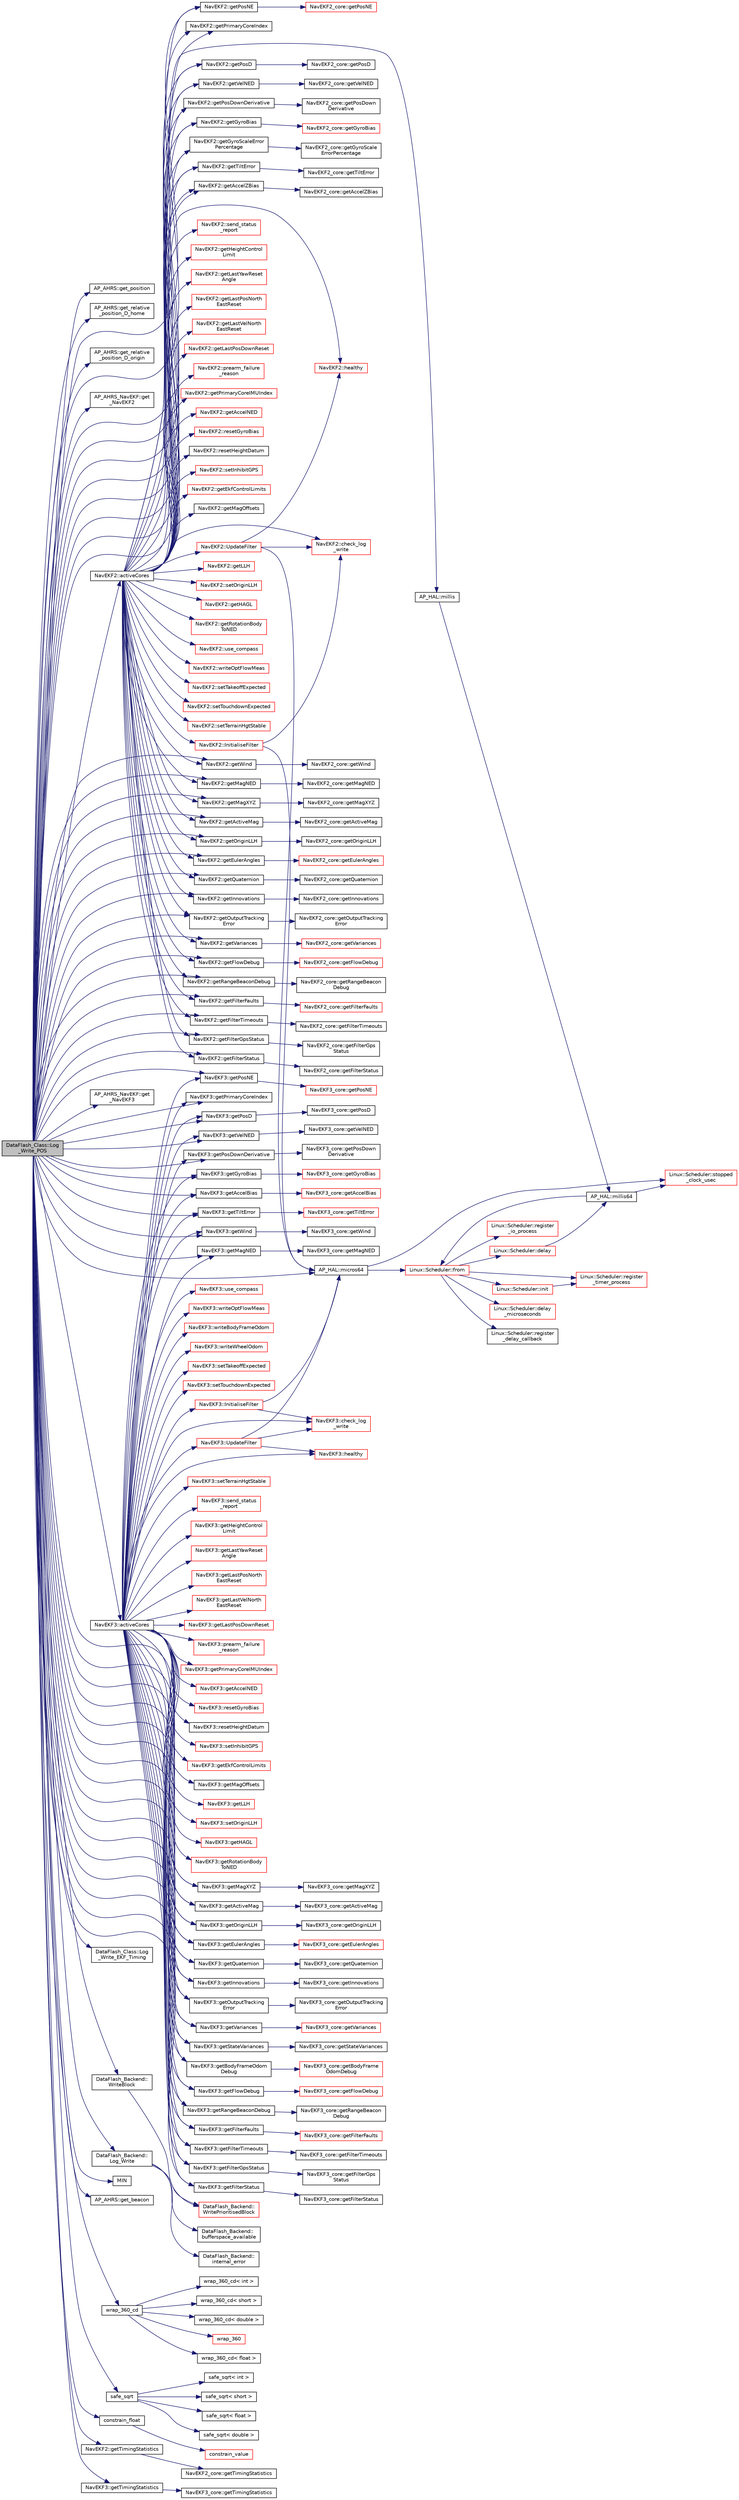 digraph "DataFlash_Class::Log_Write_POS"
{
 // INTERACTIVE_SVG=YES
  edge [fontname="Helvetica",fontsize="10",labelfontname="Helvetica",labelfontsize="10"];
  node [fontname="Helvetica",fontsize="10",shape=record];
  rankdir="LR";
  Node1 [label="DataFlash_Class::Log\l_Write_POS",height=0.2,width=0.4,color="black", fillcolor="grey75", style="filled", fontcolor="black"];
  Node1 -> Node2 [color="midnightblue",fontsize="10",style="solid",fontname="Helvetica"];
  Node2 [label="AP_AHRS::get_position",height=0.2,width=0.4,color="black", fillcolor="white", style="filled",URL="$classAP__AHRS.html#a861802533d7f8a91efc39425ac9c724f"];
  Node1 -> Node3 [color="midnightblue",fontsize="10",style="solid",fontname="Helvetica"];
  Node3 [label="AP_AHRS::get_relative\l_position_D_home",height=0.2,width=0.4,color="black", fillcolor="white", style="filled",URL="$classAP__AHRS.html#a6573f5db06887fb66661ecb18e03ec3f"];
  Node1 -> Node4 [color="midnightblue",fontsize="10",style="solid",fontname="Helvetica"];
  Node4 [label="AP_HAL::micros64",height=0.2,width=0.4,color="black", fillcolor="white", style="filled",URL="$namespaceAP__HAL.html#a7aa0ce7625c9680e30ff4a99940907a5"];
  Node4 -> Node5 [color="midnightblue",fontsize="10",style="solid",fontname="Helvetica"];
  Node5 [label="Linux::Scheduler::from",height=0.2,width=0.4,color="red", fillcolor="white", style="filled",URL="$classLinux_1_1Scheduler.html#a53ecaae0fdc72f85bd57c4b0cff93653"];
  Node5 -> Node6 [color="midnightblue",fontsize="10",style="solid",fontname="Helvetica"];
  Node6 [label="Linux::Scheduler::init",height=0.2,width=0.4,color="red", fillcolor="white", style="filled",URL="$classLinux_1_1Scheduler.html#a3d77c332e051c28c83fb07757e7100bd"];
  Node6 -> Node7 [color="midnightblue",fontsize="10",style="solid",fontname="Helvetica"];
  Node7 [label="Linux::Scheduler::register\l_timer_process",height=0.2,width=0.4,color="red", fillcolor="white", style="filled",URL="$classLinux_1_1Scheduler.html#a02a34a123dfebaf360f7010745e1e646"];
  Node5 -> Node8 [color="midnightblue",fontsize="10",style="solid",fontname="Helvetica"];
  Node8 [label="Linux::Scheduler::delay",height=0.2,width=0.4,color="red", fillcolor="white", style="filled",URL="$classLinux_1_1Scheduler.html#a14f3239ecbb9889823b20dc9de655c2f"];
  Node8 -> Node9 [color="midnightblue",fontsize="10",style="solid",fontname="Helvetica"];
  Node9 [label="AP_HAL::millis64",height=0.2,width=0.4,color="black", fillcolor="white", style="filled",URL="$namespaceAP__HAL.html#a59336c5fceaf28a76d1df1581a87a25d"];
  Node9 -> Node5 [color="midnightblue",fontsize="10",style="solid",fontname="Helvetica"];
  Node9 -> Node10 [color="midnightblue",fontsize="10",style="solid",fontname="Helvetica"];
  Node10 [label="Linux::Scheduler::stopped\l_clock_usec",height=0.2,width=0.4,color="red", fillcolor="white", style="filled",URL="$classLinux_1_1Scheduler.html#a682b4c34f330f66db5ab4aa5d96e13f9"];
  Node5 -> Node11 [color="midnightblue",fontsize="10",style="solid",fontname="Helvetica"];
  Node11 [label="Linux::Scheduler::delay\l_microseconds",height=0.2,width=0.4,color="red", fillcolor="white", style="filled",URL="$classLinux_1_1Scheduler.html#a4cffd5bcba0175bf49c7aa75ff3bf09a"];
  Node5 -> Node12 [color="midnightblue",fontsize="10",style="solid",fontname="Helvetica"];
  Node12 [label="Linux::Scheduler::register\l_delay_callback",height=0.2,width=0.4,color="black", fillcolor="white", style="filled",URL="$classLinux_1_1Scheduler.html#a5cb50b637d5fd3e5f9220bc23db0fb3f"];
  Node5 -> Node7 [color="midnightblue",fontsize="10",style="solid",fontname="Helvetica"];
  Node5 -> Node13 [color="midnightblue",fontsize="10",style="solid",fontname="Helvetica"];
  Node13 [label="Linux::Scheduler::register\l_io_process",height=0.2,width=0.4,color="red", fillcolor="white", style="filled",URL="$classLinux_1_1Scheduler.html#aa2be97cb8686d72cc322fb38f69a940c"];
  Node4 -> Node10 [color="midnightblue",fontsize="10",style="solid",fontname="Helvetica"];
  Node1 -> Node14 [color="midnightblue",fontsize="10",style="solid",fontname="Helvetica"];
  Node14 [label="AP_AHRS::get_relative\l_position_D_origin",height=0.2,width=0.4,color="black", fillcolor="white", style="filled",URL="$classAP__AHRS.html#a7bb6ba1d4bb531e1ca4d1a75b9ae1027"];
  Node1 -> Node15 [color="midnightblue",fontsize="10",style="solid",fontname="Helvetica"];
  Node15 [label="DataFlash_Backend::\lWriteBlock",height=0.2,width=0.4,color="black", fillcolor="white", style="filled",URL="$classDataFlash__Backend.html#aed94b3ad1fd7333ddd7c2e20c3433d52"];
  Node15 -> Node16 [color="midnightblue",fontsize="10",style="solid",fontname="Helvetica"];
  Node16 [label="DataFlash_Backend::\lWritePrioritisedBlock",height=0.2,width=0.4,color="red", fillcolor="white", style="filled",URL="$classDataFlash__Backend.html#a70bd07e118265442caab0d742cb06abc"];
  Node1 -> Node17 [color="midnightblue",fontsize="10",style="solid",fontname="Helvetica"];
  Node17 [label="AP_AHRS_NavEKF::get\l_NavEKF2",height=0.2,width=0.4,color="black", fillcolor="white", style="filled",URL="$classAP__AHRS__NavEKF.html#a0e711184b609f06fc54ef26b55e091df"];
  Node1 -> Node18 [color="midnightblue",fontsize="10",style="solid",fontname="Helvetica"];
  Node18 [label="NavEKF2::activeCores",height=0.2,width=0.4,color="black", fillcolor="white", style="filled",URL="$classNavEKF2.html#ab18af2714c15fcf190493c01e2a28c73"];
  Node18 -> Node19 [color="midnightblue",fontsize="10",style="solid",fontname="Helvetica"];
  Node19 [label="NavEKF2::InitialiseFilter",height=0.2,width=0.4,color="red", fillcolor="white", style="filled",URL="$classNavEKF2.html#a9c447b8d84abf2dfc845ddbbbad46a2b"];
  Node19 -> Node4 [color="midnightblue",fontsize="10",style="solid",fontname="Helvetica"];
  Node19 -> Node20 [color="midnightblue",fontsize="10",style="solid",fontname="Helvetica"];
  Node20 [label="NavEKF2::check_log\l_write",height=0.2,width=0.4,color="red", fillcolor="white", style="filled",URL="$classNavEKF2.html#a124df957952b2cb0c04e4318a173f67a"];
  Node18 -> Node21 [color="midnightblue",fontsize="10",style="solid",fontname="Helvetica"];
  Node21 [label="NavEKF2::UpdateFilter",height=0.2,width=0.4,color="red", fillcolor="white", style="filled",URL="$classNavEKF2.html#a72815b1bbd9d7ceb0ff7ae52d14516df"];
  Node21 -> Node4 [color="midnightblue",fontsize="10",style="solid",fontname="Helvetica"];
  Node21 -> Node22 [color="midnightblue",fontsize="10",style="solid",fontname="Helvetica"];
  Node22 [label="NavEKF2::healthy",height=0.2,width=0.4,color="red", fillcolor="white", style="filled",URL="$classNavEKF2.html#a5c1568f765f303138e9caa8441034bb5"];
  Node21 -> Node20 [color="midnightblue",fontsize="10",style="solid",fontname="Helvetica"];
  Node18 -> Node20 [color="midnightblue",fontsize="10",style="solid",fontname="Helvetica"];
  Node18 -> Node22 [color="midnightblue",fontsize="10",style="solid",fontname="Helvetica"];
  Node18 -> Node23 [color="midnightblue",fontsize="10",style="solid",fontname="Helvetica"];
  Node23 [label="NavEKF2::getPrimaryCoreIndex",height=0.2,width=0.4,color="black", fillcolor="white", style="filled",URL="$classNavEKF2.html#afab73b19f47bee487fae422d30f26343"];
  Node18 -> Node24 [color="midnightblue",fontsize="10",style="solid",fontname="Helvetica"];
  Node24 [label="NavEKF2::getPrimaryCoreIMUIndex",height=0.2,width=0.4,color="red", fillcolor="white", style="filled",URL="$classNavEKF2.html#a29da5b968f30ded283c2cd54a4e1771b"];
  Node18 -> Node25 [color="midnightblue",fontsize="10",style="solid",fontname="Helvetica"];
  Node25 [label="NavEKF2::getPosNE",height=0.2,width=0.4,color="black", fillcolor="white", style="filled",URL="$classNavEKF2.html#a16682c6a2edc6c3cfa02f9eef5be9781"];
  Node25 -> Node26 [color="midnightblue",fontsize="10",style="solid",fontname="Helvetica"];
  Node26 [label="NavEKF2_core::getPosNE",height=0.2,width=0.4,color="red", fillcolor="white", style="filled",URL="$classNavEKF2__core.html#a9f9ff585b49f6f6a812d74ca5f1e0eca"];
  Node18 -> Node27 [color="midnightblue",fontsize="10",style="solid",fontname="Helvetica"];
  Node27 [label="NavEKF2::getPosD",height=0.2,width=0.4,color="black", fillcolor="white", style="filled",URL="$classNavEKF2.html#ad90285ebc4c7ca7867be55a6514b0bfa"];
  Node27 -> Node28 [color="midnightblue",fontsize="10",style="solid",fontname="Helvetica"];
  Node28 [label="NavEKF2_core::getPosD",height=0.2,width=0.4,color="black", fillcolor="white", style="filled",URL="$classNavEKF2__core.html#a69199067ef9a443df2bb4e8f5a9bc03d"];
  Node18 -> Node29 [color="midnightblue",fontsize="10",style="solid",fontname="Helvetica"];
  Node29 [label="NavEKF2::getVelNED",height=0.2,width=0.4,color="black", fillcolor="white", style="filled",URL="$classNavEKF2.html#a58f7f42aac73c0c8c024431206b14d83"];
  Node29 -> Node30 [color="midnightblue",fontsize="10",style="solid",fontname="Helvetica"];
  Node30 [label="NavEKF2_core::getVelNED",height=0.2,width=0.4,color="black", fillcolor="white", style="filled",URL="$classNavEKF2__core.html#ac6dd91f3fd923a1e5a579d0db5fa5b57"];
  Node18 -> Node31 [color="midnightblue",fontsize="10",style="solid",fontname="Helvetica"];
  Node31 [label="NavEKF2::getPosDownDerivative",height=0.2,width=0.4,color="black", fillcolor="white", style="filled",URL="$classNavEKF2.html#a6229eb9ef919d4eb7ea6c421f1cfc36e"];
  Node31 -> Node32 [color="midnightblue",fontsize="10",style="solid",fontname="Helvetica"];
  Node32 [label="NavEKF2_core::getPosDown\lDerivative",height=0.2,width=0.4,color="black", fillcolor="white", style="filled",URL="$classNavEKF2__core.html#aa2093d9d827476ef1c54ae85d5baa72e"];
  Node18 -> Node33 [color="midnightblue",fontsize="10",style="solid",fontname="Helvetica"];
  Node33 [label="NavEKF2::getAccelNED",height=0.2,width=0.4,color="red", fillcolor="white", style="filled",URL="$classNavEKF2.html#a95aed51b9cf548dc36d60fcafef934e0"];
  Node18 -> Node34 [color="midnightblue",fontsize="10",style="solid",fontname="Helvetica"];
  Node34 [label="NavEKF2::getGyroBias",height=0.2,width=0.4,color="black", fillcolor="white", style="filled",URL="$classNavEKF2.html#a56f0085fc519aa986b04fd2cf09ed25e"];
  Node34 -> Node35 [color="midnightblue",fontsize="10",style="solid",fontname="Helvetica"];
  Node35 [label="NavEKF2_core::getGyroBias",height=0.2,width=0.4,color="red", fillcolor="white", style="filled",URL="$classNavEKF2__core.html#aa7c5a7c26d96ea7f9a6ad74fed9a37cb"];
  Node18 -> Node36 [color="midnightblue",fontsize="10",style="solid",fontname="Helvetica"];
  Node36 [label="NavEKF2::getGyroScaleError\lPercentage",height=0.2,width=0.4,color="black", fillcolor="white", style="filled",URL="$classNavEKF2.html#a0e49c1617cc78b90b6243ed508f9fcce"];
  Node36 -> Node37 [color="midnightblue",fontsize="10",style="solid",fontname="Helvetica"];
  Node37 [label="NavEKF2_core::getGyroScale\lErrorPercentage",height=0.2,width=0.4,color="black", fillcolor="white", style="filled",URL="$classNavEKF2__core.html#aa2b664462313cde0ef3164f4cebb618a"];
  Node18 -> Node38 [color="midnightblue",fontsize="10",style="solid",fontname="Helvetica"];
  Node38 [label="NavEKF2::getTiltError",height=0.2,width=0.4,color="black", fillcolor="white", style="filled",URL="$classNavEKF2.html#a4a7f14fc81b4001b52f1bee1adf438a7"];
  Node38 -> Node39 [color="midnightblue",fontsize="10",style="solid",fontname="Helvetica"];
  Node39 [label="NavEKF2_core::getTiltError",height=0.2,width=0.4,color="black", fillcolor="white", style="filled",URL="$classNavEKF2__core.html#a7e5d4c7356a31abd8cde45d9b2e2c418"];
  Node18 -> Node40 [color="midnightblue",fontsize="10",style="solid",fontname="Helvetica"];
  Node40 [label="NavEKF2::resetGyroBias",height=0.2,width=0.4,color="red", fillcolor="white", style="filled",URL="$classNavEKF2.html#a29af93a8cbadcc09cadb11b36d22086e"];
  Node18 -> Node41 [color="midnightblue",fontsize="10",style="solid",fontname="Helvetica"];
  Node41 [label="NavEKF2::resetHeightDatum",height=0.2,width=0.4,color="black", fillcolor="white", style="filled",URL="$classNavEKF2.html#a6f6a861ea9a4227458a543458469eace"];
  Node18 -> Node42 [color="midnightblue",fontsize="10",style="solid",fontname="Helvetica"];
  Node42 [label="NavEKF2::setInhibitGPS",height=0.2,width=0.4,color="red", fillcolor="white", style="filled",URL="$classNavEKF2.html#a6bc4e26188215be68c7013734e26e56f"];
  Node18 -> Node43 [color="midnightblue",fontsize="10",style="solid",fontname="Helvetica"];
  Node43 [label="NavEKF2::getEkfControlLimits",height=0.2,width=0.4,color="red", fillcolor="white", style="filled",URL="$classNavEKF2.html#a9c9e1d61619f3b7f882b5991b27fc5e0"];
  Node18 -> Node44 [color="midnightblue",fontsize="10",style="solid",fontname="Helvetica"];
  Node44 [label="NavEKF2::getAccelZBias",height=0.2,width=0.4,color="black", fillcolor="white", style="filled",URL="$classNavEKF2.html#ad5d377870488b3291accdbebc5eeef8f"];
  Node44 -> Node45 [color="midnightblue",fontsize="10",style="solid",fontname="Helvetica"];
  Node45 [label="NavEKF2_core::getAccelZBias",height=0.2,width=0.4,color="black", fillcolor="white", style="filled",URL="$classNavEKF2__core.html#afa6cb551b64137f69bef4ee263da0b43"];
  Node18 -> Node46 [color="midnightblue",fontsize="10",style="solid",fontname="Helvetica"];
  Node46 [label="NavEKF2::getWind",height=0.2,width=0.4,color="black", fillcolor="white", style="filled",URL="$classNavEKF2.html#a026de346584f4c318c722e6c03b1d07a"];
  Node46 -> Node47 [color="midnightblue",fontsize="10",style="solid",fontname="Helvetica"];
  Node47 [label="NavEKF2_core::getWind",height=0.2,width=0.4,color="black", fillcolor="white", style="filled",URL="$classNavEKF2__core.html#a48d0154fef4d905b41e11dbf85496341"];
  Node18 -> Node48 [color="midnightblue",fontsize="10",style="solid",fontname="Helvetica"];
  Node48 [label="NavEKF2::getMagNED",height=0.2,width=0.4,color="black", fillcolor="white", style="filled",URL="$classNavEKF2.html#ad0579e6fa97a5ab18d720e4ed9fb53e2"];
  Node48 -> Node49 [color="midnightblue",fontsize="10",style="solid",fontname="Helvetica"];
  Node49 [label="NavEKF2_core::getMagNED",height=0.2,width=0.4,color="black", fillcolor="white", style="filled",URL="$classNavEKF2__core.html#a1d9673c29cd34e7503cdb8b2619292ed"];
  Node18 -> Node50 [color="midnightblue",fontsize="10",style="solid",fontname="Helvetica"];
  Node50 [label="NavEKF2::getMagXYZ",height=0.2,width=0.4,color="black", fillcolor="white", style="filled",URL="$classNavEKF2.html#a9c0a90c87c90740026c7d5020a4fde19"];
  Node50 -> Node51 [color="midnightblue",fontsize="10",style="solid",fontname="Helvetica"];
  Node51 [label="NavEKF2_core::getMagXYZ",height=0.2,width=0.4,color="black", fillcolor="white", style="filled",URL="$classNavEKF2__core.html#a9fd90199bdee99fa4b35dcc564360157"];
  Node18 -> Node52 [color="midnightblue",fontsize="10",style="solid",fontname="Helvetica"];
  Node52 [label="NavEKF2::getActiveMag",height=0.2,width=0.4,color="black", fillcolor="white", style="filled",URL="$classNavEKF2.html#ae2aa67888e2420e7f8ccdbf3dbb7e1de"];
  Node52 -> Node53 [color="midnightblue",fontsize="10",style="solid",fontname="Helvetica"];
  Node53 [label="NavEKF2_core::getActiveMag",height=0.2,width=0.4,color="black", fillcolor="white", style="filled",URL="$classNavEKF2__core.html#aa6e0ca3766b2d5739e997c4d5a1e4a01"];
  Node18 -> Node54 [color="midnightblue",fontsize="10",style="solid",fontname="Helvetica"];
  Node54 [label="NavEKF2::getMagOffsets",height=0.2,width=0.4,color="black", fillcolor="white", style="filled",URL="$classNavEKF2.html#a9ab4e16cf0e95c0b3b907cfc1c9ac338"];
  Node18 -> Node55 [color="midnightblue",fontsize="10",style="solid",fontname="Helvetica"];
  Node55 [label="NavEKF2::getLLH",height=0.2,width=0.4,color="red", fillcolor="white", style="filled",URL="$classNavEKF2.html#a6d98fc3527f044a364e0387fb79609f5"];
  Node18 -> Node56 [color="midnightblue",fontsize="10",style="solid",fontname="Helvetica"];
  Node56 [label="NavEKF2::getOriginLLH",height=0.2,width=0.4,color="black", fillcolor="white", style="filled",URL="$classNavEKF2.html#a3ca4f95954622760541df4ee9bf1b12c"];
  Node56 -> Node57 [color="midnightblue",fontsize="10",style="solid",fontname="Helvetica"];
  Node57 [label="NavEKF2_core::getOriginLLH",height=0.2,width=0.4,color="black", fillcolor="white", style="filled",URL="$classNavEKF2__core.html#a0f070d9946f12e2dd0484ba395475f95"];
  Node18 -> Node58 [color="midnightblue",fontsize="10",style="solid",fontname="Helvetica"];
  Node58 [label="NavEKF2::setOriginLLH",height=0.2,width=0.4,color="red", fillcolor="white", style="filled",URL="$classNavEKF2.html#a62499774056d3ac91810e86f19b669bf"];
  Node18 -> Node59 [color="midnightblue",fontsize="10",style="solid",fontname="Helvetica"];
  Node59 [label="NavEKF2::getHAGL",height=0.2,width=0.4,color="red", fillcolor="white", style="filled",URL="$classNavEKF2.html#a196ee2bf279252f72bb1b70ae7bde957"];
  Node18 -> Node60 [color="midnightblue",fontsize="10",style="solid",fontname="Helvetica"];
  Node60 [label="NavEKF2::getEulerAngles",height=0.2,width=0.4,color="black", fillcolor="white", style="filled",URL="$classNavEKF2.html#a858ab65324897c262c5aa0bf602567d3"];
  Node60 -> Node61 [color="midnightblue",fontsize="10",style="solid",fontname="Helvetica"];
  Node61 [label="NavEKF2_core::getEulerAngles",height=0.2,width=0.4,color="red", fillcolor="white", style="filled",URL="$classNavEKF2__core.html#a6a1acb58d8d7f8e13e3875e80e6a9352"];
  Node18 -> Node62 [color="midnightblue",fontsize="10",style="solid",fontname="Helvetica"];
  Node62 [label="NavEKF2::getRotationBody\lToNED",height=0.2,width=0.4,color="red", fillcolor="white", style="filled",URL="$classNavEKF2.html#a4bd68dc386e852ef92ecc5c89fcede55"];
  Node18 -> Node63 [color="midnightblue",fontsize="10",style="solid",fontname="Helvetica"];
  Node63 [label="NavEKF2::getQuaternion",height=0.2,width=0.4,color="black", fillcolor="white", style="filled",URL="$classNavEKF2.html#af6e0b761da4675d5499d667fa25bec06"];
  Node63 -> Node64 [color="midnightblue",fontsize="10",style="solid",fontname="Helvetica"];
  Node64 [label="NavEKF2_core::getQuaternion",height=0.2,width=0.4,color="black", fillcolor="white", style="filled",URL="$classNavEKF2__core.html#ae70bda79985c38f9e24e4ce4d1249e1b"];
  Node18 -> Node65 [color="midnightblue",fontsize="10",style="solid",fontname="Helvetica"];
  Node65 [label="NavEKF2::getInnovations",height=0.2,width=0.4,color="black", fillcolor="white", style="filled",URL="$classNavEKF2.html#aa009f588d11bca7a730e3e15194670ed"];
  Node65 -> Node66 [color="midnightblue",fontsize="10",style="solid",fontname="Helvetica"];
  Node66 [label="NavEKF2_core::getInnovations",height=0.2,width=0.4,color="black", fillcolor="white", style="filled",URL="$classNavEKF2__core.html#a13dc47cce7af7906154fe031ba965717"];
  Node18 -> Node67 [color="midnightblue",fontsize="10",style="solid",fontname="Helvetica"];
  Node67 [label="NavEKF2::getOutputTracking\lError",height=0.2,width=0.4,color="black", fillcolor="white", style="filled",URL="$classNavEKF2.html#ad55569b6a7bdbcf8ae84bc440669b634"];
  Node67 -> Node68 [color="midnightblue",fontsize="10",style="solid",fontname="Helvetica"];
  Node68 [label="NavEKF2_core::getOutputTracking\lError",height=0.2,width=0.4,color="black", fillcolor="white", style="filled",URL="$classNavEKF2__core.html#a44438b7aae2f0e5d3b4df28cf48a250a"];
  Node18 -> Node69 [color="midnightblue",fontsize="10",style="solid",fontname="Helvetica"];
  Node69 [label="NavEKF2::getVariances",height=0.2,width=0.4,color="black", fillcolor="white", style="filled",URL="$classNavEKF2.html#a872fc177467099722a3290b1d85a18e7"];
  Node69 -> Node70 [color="midnightblue",fontsize="10",style="solid",fontname="Helvetica"];
  Node70 [label="NavEKF2_core::getVariances",height=0.2,width=0.4,color="red", fillcolor="white", style="filled",URL="$classNavEKF2__core.html#a6133f5626e56dcc3a9912bc498097243"];
  Node18 -> Node71 [color="midnightblue",fontsize="10",style="solid",fontname="Helvetica"];
  Node71 [label="NavEKF2::use_compass",height=0.2,width=0.4,color="red", fillcolor="white", style="filled",URL="$classNavEKF2.html#aa3cd7df8feaf47a72afcf2c541fcd740"];
  Node18 -> Node72 [color="midnightblue",fontsize="10",style="solid",fontname="Helvetica"];
  Node72 [label="NavEKF2::writeOptFlowMeas",height=0.2,width=0.4,color="red", fillcolor="white", style="filled",URL="$classNavEKF2.html#acb6a58ea58206635a87e94d9a924717c"];
  Node18 -> Node73 [color="midnightblue",fontsize="10",style="solid",fontname="Helvetica"];
  Node73 [label="NavEKF2::getFlowDebug",height=0.2,width=0.4,color="black", fillcolor="white", style="filled",URL="$classNavEKF2.html#a33cd11b284c0800991b1064b3825e2b1"];
  Node73 -> Node74 [color="midnightblue",fontsize="10",style="solid",fontname="Helvetica"];
  Node74 [label="NavEKF2_core::getFlowDebug",height=0.2,width=0.4,color="red", fillcolor="white", style="filled",URL="$classNavEKF2__core.html#a49872be17aa3870a313f57fad1f1bc32"];
  Node18 -> Node75 [color="midnightblue",fontsize="10",style="solid",fontname="Helvetica"];
  Node75 [label="NavEKF2::getRangeBeaconDebug",height=0.2,width=0.4,color="black", fillcolor="white", style="filled",URL="$classNavEKF2.html#a47d80d0a8b5e4e48f4a5a9fac458a40b"];
  Node75 -> Node76 [color="midnightblue",fontsize="10",style="solid",fontname="Helvetica"];
  Node76 [label="NavEKF2_core::getRangeBeacon\lDebug",height=0.2,width=0.4,color="black", fillcolor="white", style="filled",URL="$classNavEKF2__core.html#afcb865e3bc1c2fa30a2794a19b782096"];
  Node18 -> Node77 [color="midnightblue",fontsize="10",style="solid",fontname="Helvetica"];
  Node77 [label="NavEKF2::setTakeoffExpected",height=0.2,width=0.4,color="red", fillcolor="white", style="filled",URL="$classNavEKF2.html#a6a5280f84beae2ba371aec4e0e98911d"];
  Node18 -> Node78 [color="midnightblue",fontsize="10",style="solid",fontname="Helvetica"];
  Node78 [label="NavEKF2::setTouchdownExpected",height=0.2,width=0.4,color="red", fillcolor="white", style="filled",URL="$classNavEKF2.html#af13c1b34e129c44cc350ab1f1b16d843"];
  Node18 -> Node79 [color="midnightblue",fontsize="10",style="solid",fontname="Helvetica"];
  Node79 [label="NavEKF2::setTerrainHgtStable",height=0.2,width=0.4,color="red", fillcolor="white", style="filled",URL="$classNavEKF2.html#a28617328366c5fba636c625fc5c06148"];
  Node18 -> Node80 [color="midnightblue",fontsize="10",style="solid",fontname="Helvetica"];
  Node80 [label="NavEKF2::getFilterFaults",height=0.2,width=0.4,color="black", fillcolor="white", style="filled",URL="$classNavEKF2.html#a5487438f423c678c7c380afec90bd110"];
  Node80 -> Node81 [color="midnightblue",fontsize="10",style="solid",fontname="Helvetica"];
  Node81 [label="NavEKF2_core::getFilterFaults",height=0.2,width=0.4,color="red", fillcolor="white", style="filled",URL="$classNavEKF2__core.html#a279e8116bbf537d4c1bb9e82370898a1"];
  Node18 -> Node82 [color="midnightblue",fontsize="10",style="solid",fontname="Helvetica"];
  Node82 [label="NavEKF2::getFilterTimeouts",height=0.2,width=0.4,color="black", fillcolor="white", style="filled",URL="$classNavEKF2.html#a06204ae54b2c1ed35fa95be246cc13ae"];
  Node82 -> Node83 [color="midnightblue",fontsize="10",style="solid",fontname="Helvetica"];
  Node83 [label="NavEKF2_core::getFilterTimeouts",height=0.2,width=0.4,color="black", fillcolor="white", style="filled",URL="$classNavEKF2__core.html#a30818f6befa713253cd0d74186c4b8b1"];
  Node18 -> Node84 [color="midnightblue",fontsize="10",style="solid",fontname="Helvetica"];
  Node84 [label="NavEKF2::getFilterGpsStatus",height=0.2,width=0.4,color="black", fillcolor="white", style="filled",URL="$classNavEKF2.html#a864e894266e9674d06a10e2b23acdd96"];
  Node84 -> Node85 [color="midnightblue",fontsize="10",style="solid",fontname="Helvetica"];
  Node85 [label="NavEKF2_core::getFilterGps\lStatus",height=0.2,width=0.4,color="black", fillcolor="white", style="filled",URL="$classNavEKF2__core.html#aac389bdfb639d154a61590b698424120"];
  Node18 -> Node86 [color="midnightblue",fontsize="10",style="solid",fontname="Helvetica"];
  Node86 [label="NavEKF2::getFilterStatus",height=0.2,width=0.4,color="black", fillcolor="white", style="filled",URL="$classNavEKF2.html#a6610c805914973387b9f6d50546ad9f9"];
  Node86 -> Node87 [color="midnightblue",fontsize="10",style="solid",fontname="Helvetica"];
  Node87 [label="NavEKF2_core::getFilterStatus",height=0.2,width=0.4,color="black", fillcolor="white", style="filled",URL="$classNavEKF2__core.html#ad4f2ea16a720f6c68299e37ccfb95b3b"];
  Node18 -> Node88 [color="midnightblue",fontsize="10",style="solid",fontname="Helvetica"];
  Node88 [label="NavEKF2::send_status\l_report",height=0.2,width=0.4,color="red", fillcolor="white", style="filled",URL="$classNavEKF2.html#ab6b10031b8ef73d2707aa54e46e5a43d"];
  Node18 -> Node89 [color="midnightblue",fontsize="10",style="solid",fontname="Helvetica"];
  Node89 [label="NavEKF2::getHeightControl\lLimit",height=0.2,width=0.4,color="red", fillcolor="white", style="filled",URL="$classNavEKF2.html#a7385e6a84443df9c6fe67fe4eb64f9f4"];
  Node18 -> Node90 [color="midnightblue",fontsize="10",style="solid",fontname="Helvetica"];
  Node90 [label="NavEKF2::getLastYawReset\lAngle",height=0.2,width=0.4,color="red", fillcolor="white", style="filled",URL="$classNavEKF2.html#a8470dd161b8e2335fad044f47f8b4863"];
  Node18 -> Node91 [color="midnightblue",fontsize="10",style="solid",fontname="Helvetica"];
  Node91 [label="NavEKF2::getLastPosNorth\lEastReset",height=0.2,width=0.4,color="red", fillcolor="white", style="filled",URL="$classNavEKF2.html#a65c98a3bd8b65fac20dd322c434d4f81"];
  Node18 -> Node92 [color="midnightblue",fontsize="10",style="solid",fontname="Helvetica"];
  Node92 [label="NavEKF2::getLastVelNorth\lEastReset",height=0.2,width=0.4,color="red", fillcolor="white", style="filled",URL="$classNavEKF2.html#a490ffcf1cad643ae6e5828af2369c9a8"];
  Node18 -> Node93 [color="midnightblue",fontsize="10",style="solid",fontname="Helvetica"];
  Node93 [label="NavEKF2::getLastPosDownReset",height=0.2,width=0.4,color="red", fillcolor="white", style="filled",URL="$classNavEKF2.html#a988d3c0397c58361c78936a582b07e61"];
  Node18 -> Node94 [color="midnightblue",fontsize="10",style="solid",fontname="Helvetica"];
  Node94 [label="NavEKF2::prearm_failure\l_reason",height=0.2,width=0.4,color="red", fillcolor="white", style="filled",URL="$classNavEKF2.html#ad77c988134e3c34d00eea6ec90b9ed56"];
  Node1 -> Node95 [color="midnightblue",fontsize="10",style="solid",fontname="Helvetica"];
  Node95 [label="AP_AHRS_NavEKF::get\l_NavEKF3",height=0.2,width=0.4,color="black", fillcolor="white", style="filled",URL="$classAP__AHRS__NavEKF.html#ad7f83e300e2e2275671e86054517b28e"];
  Node1 -> Node96 [color="midnightblue",fontsize="10",style="solid",fontname="Helvetica"];
  Node96 [label="NavEKF3::activeCores",height=0.2,width=0.4,color="black", fillcolor="white", style="filled",URL="$classNavEKF3.html#a3e1f50ad977a17222fcd7a6851b0f2ec"];
  Node96 -> Node97 [color="midnightblue",fontsize="10",style="solid",fontname="Helvetica"];
  Node97 [label="NavEKF3::InitialiseFilter",height=0.2,width=0.4,color="red", fillcolor="white", style="filled",URL="$classNavEKF3.html#a07f064fa513fbb6e7188141904f3b5b5"];
  Node97 -> Node4 [color="midnightblue",fontsize="10",style="solid",fontname="Helvetica"];
  Node97 -> Node98 [color="midnightblue",fontsize="10",style="solid",fontname="Helvetica"];
  Node98 [label="NavEKF3::check_log\l_write",height=0.2,width=0.4,color="red", fillcolor="white", style="filled",URL="$classNavEKF3.html#afa5a1b626563d35ad95545e8f056214b"];
  Node96 -> Node99 [color="midnightblue",fontsize="10",style="solid",fontname="Helvetica"];
  Node99 [label="NavEKF3::UpdateFilter",height=0.2,width=0.4,color="red", fillcolor="white", style="filled",URL="$classNavEKF3.html#a477020fcf29376e0c2205dbf79728104"];
  Node99 -> Node4 [color="midnightblue",fontsize="10",style="solid",fontname="Helvetica"];
  Node99 -> Node100 [color="midnightblue",fontsize="10",style="solid",fontname="Helvetica"];
  Node100 [label="NavEKF3::healthy",height=0.2,width=0.4,color="red", fillcolor="white", style="filled",URL="$classNavEKF3.html#ae9e97719ab375aefed4ef75d9c79e95c"];
  Node99 -> Node98 [color="midnightblue",fontsize="10",style="solid",fontname="Helvetica"];
  Node96 -> Node98 [color="midnightblue",fontsize="10",style="solid",fontname="Helvetica"];
  Node96 -> Node100 [color="midnightblue",fontsize="10",style="solid",fontname="Helvetica"];
  Node96 -> Node101 [color="midnightblue",fontsize="10",style="solid",fontname="Helvetica"];
  Node101 [label="NavEKF3::getPrimaryCoreIndex",height=0.2,width=0.4,color="black", fillcolor="white", style="filled",URL="$classNavEKF3.html#a71a4a913aafe41303ffd7a15408825d4"];
  Node96 -> Node102 [color="midnightblue",fontsize="10",style="solid",fontname="Helvetica"];
  Node102 [label="NavEKF3::getPrimaryCoreIMUIndex",height=0.2,width=0.4,color="red", fillcolor="white", style="filled",URL="$classNavEKF3.html#aaf2f9feb0fe2d506459ed35e6509675e"];
  Node96 -> Node103 [color="midnightblue",fontsize="10",style="solid",fontname="Helvetica"];
  Node103 [label="NavEKF3::getPosNE",height=0.2,width=0.4,color="black", fillcolor="white", style="filled",URL="$classNavEKF3.html#a77e032eb6ff162f84d326f5a083b3a21"];
  Node103 -> Node104 [color="midnightblue",fontsize="10",style="solid",fontname="Helvetica"];
  Node104 [label="NavEKF3_core::getPosNE",height=0.2,width=0.4,color="red", fillcolor="white", style="filled",URL="$classNavEKF3__core.html#ad3ba341208840aecf7db6d789c543d1b"];
  Node96 -> Node105 [color="midnightblue",fontsize="10",style="solid",fontname="Helvetica"];
  Node105 [label="NavEKF3::getPosD",height=0.2,width=0.4,color="black", fillcolor="white", style="filled",URL="$classNavEKF3.html#a7a1cbc96735534f3baf1e68218156076"];
  Node105 -> Node106 [color="midnightblue",fontsize="10",style="solid",fontname="Helvetica"];
  Node106 [label="NavEKF3_core::getPosD",height=0.2,width=0.4,color="black", fillcolor="white", style="filled",URL="$classNavEKF3__core.html#a6c9d4cd0c744a753d8caaaf63b13a9f0"];
  Node96 -> Node107 [color="midnightblue",fontsize="10",style="solid",fontname="Helvetica"];
  Node107 [label="NavEKF3::getVelNED",height=0.2,width=0.4,color="black", fillcolor="white", style="filled",URL="$classNavEKF3.html#a5b7eef379fb98c18080c89e5fa24e21c"];
  Node107 -> Node108 [color="midnightblue",fontsize="10",style="solid",fontname="Helvetica"];
  Node108 [label="NavEKF3_core::getVelNED",height=0.2,width=0.4,color="black", fillcolor="white", style="filled",URL="$classNavEKF3__core.html#a2156a2a0a285a47492540795d0aa530e"];
  Node96 -> Node109 [color="midnightblue",fontsize="10",style="solid",fontname="Helvetica"];
  Node109 [label="NavEKF3::getPosDownDerivative",height=0.2,width=0.4,color="black", fillcolor="white", style="filled",URL="$classNavEKF3.html#a32ac87c6b871b04e5c9cb7e4b171786f"];
  Node109 -> Node110 [color="midnightblue",fontsize="10",style="solid",fontname="Helvetica"];
  Node110 [label="NavEKF3_core::getPosDown\lDerivative",height=0.2,width=0.4,color="black", fillcolor="white", style="filled",URL="$classNavEKF3__core.html#a31ad001420cce737cbf547b20865187f"];
  Node96 -> Node111 [color="midnightblue",fontsize="10",style="solid",fontname="Helvetica"];
  Node111 [label="NavEKF3::getAccelNED",height=0.2,width=0.4,color="red", fillcolor="white", style="filled",URL="$classNavEKF3.html#adccfb6d1d9f4e4c03ab5c43573871039"];
  Node96 -> Node112 [color="midnightblue",fontsize="10",style="solid",fontname="Helvetica"];
  Node112 [label="NavEKF3::getGyroBias",height=0.2,width=0.4,color="black", fillcolor="white", style="filled",URL="$classNavEKF3.html#ad70a2e407bb322b2eb0ff549e4b0eb7f"];
  Node112 -> Node113 [color="midnightblue",fontsize="10",style="solid",fontname="Helvetica"];
  Node113 [label="NavEKF3_core::getGyroBias",height=0.2,width=0.4,color="red", fillcolor="white", style="filled",URL="$classNavEKF3__core.html#a53f2b2951493c23739d2d0c6bef3f65b"];
  Node96 -> Node114 [color="midnightblue",fontsize="10",style="solid",fontname="Helvetica"];
  Node114 [label="NavEKF3::getAccelBias",height=0.2,width=0.4,color="black", fillcolor="white", style="filled",URL="$classNavEKF3.html#ac13c787e70d7fc07c3deec9e60e39e92"];
  Node114 -> Node115 [color="midnightblue",fontsize="10",style="solid",fontname="Helvetica"];
  Node115 [label="NavEKF3_core::getAccelBias",height=0.2,width=0.4,color="red", fillcolor="white", style="filled",URL="$classNavEKF3__core.html#a944ed3b757fdca8925f663816e02db75"];
  Node96 -> Node116 [color="midnightblue",fontsize="10",style="solid",fontname="Helvetica"];
  Node116 [label="NavEKF3::getTiltError",height=0.2,width=0.4,color="black", fillcolor="white", style="filled",URL="$classNavEKF3.html#adeab4a6e7a49e2efd9abfe7373b8bc4f"];
  Node116 -> Node117 [color="midnightblue",fontsize="10",style="solid",fontname="Helvetica"];
  Node117 [label="NavEKF3_core::getTiltError",height=0.2,width=0.4,color="red", fillcolor="white", style="filled",URL="$classNavEKF3__core.html#a4b63f83567c60c47b96be36010a04251"];
  Node96 -> Node118 [color="midnightblue",fontsize="10",style="solid",fontname="Helvetica"];
  Node118 [label="NavEKF3::resetGyroBias",height=0.2,width=0.4,color="red", fillcolor="white", style="filled",URL="$classNavEKF3.html#ac5a00778eabdb63d023daf034eda5fa5"];
  Node96 -> Node119 [color="midnightblue",fontsize="10",style="solid",fontname="Helvetica"];
  Node119 [label="NavEKF3::resetHeightDatum",height=0.2,width=0.4,color="black", fillcolor="white", style="filled",URL="$classNavEKF3.html#aeff588883c2a757adfa1ecb4031d0bb4"];
  Node96 -> Node120 [color="midnightblue",fontsize="10",style="solid",fontname="Helvetica"];
  Node120 [label="NavEKF3::setInhibitGPS",height=0.2,width=0.4,color="red", fillcolor="white", style="filled",URL="$classNavEKF3.html#aca76e36ca17b95dbdd2586a06dcfb126"];
  Node96 -> Node121 [color="midnightblue",fontsize="10",style="solid",fontname="Helvetica"];
  Node121 [label="NavEKF3::getEkfControlLimits",height=0.2,width=0.4,color="red", fillcolor="white", style="filled",URL="$classNavEKF3.html#a83f59cabff44f28d640583f196e8e1f3"];
  Node96 -> Node122 [color="midnightblue",fontsize="10",style="solid",fontname="Helvetica"];
  Node122 [label="NavEKF3::getWind",height=0.2,width=0.4,color="black", fillcolor="white", style="filled",URL="$classNavEKF3.html#a59f9e98bba0c7bd4bfcba047c59c9d17"];
  Node122 -> Node123 [color="midnightblue",fontsize="10",style="solid",fontname="Helvetica"];
  Node123 [label="NavEKF3_core::getWind",height=0.2,width=0.4,color="black", fillcolor="white", style="filled",URL="$classNavEKF3__core.html#ad6529d4d66ebd0a0a79876af13fc672c"];
  Node96 -> Node124 [color="midnightblue",fontsize="10",style="solid",fontname="Helvetica"];
  Node124 [label="NavEKF3::getMagNED",height=0.2,width=0.4,color="black", fillcolor="white", style="filled",URL="$classNavEKF3.html#a81e93b244390d974c96e14e9c4dcda81"];
  Node124 -> Node125 [color="midnightblue",fontsize="10",style="solid",fontname="Helvetica"];
  Node125 [label="NavEKF3_core::getMagNED",height=0.2,width=0.4,color="black", fillcolor="white", style="filled",URL="$classNavEKF3__core.html#aa1f2d728215cbbbf6daa735c0008052b"];
  Node96 -> Node126 [color="midnightblue",fontsize="10",style="solid",fontname="Helvetica"];
  Node126 [label="NavEKF3::getMagXYZ",height=0.2,width=0.4,color="black", fillcolor="white", style="filled",URL="$classNavEKF3.html#ac08645714eb8a641cb3304b3ffdb5cfb"];
  Node126 -> Node127 [color="midnightblue",fontsize="10",style="solid",fontname="Helvetica"];
  Node127 [label="NavEKF3_core::getMagXYZ",height=0.2,width=0.4,color="black", fillcolor="white", style="filled",URL="$classNavEKF3__core.html#ae0584bfd93555d00d8994b1172be9ea1"];
  Node96 -> Node128 [color="midnightblue",fontsize="10",style="solid",fontname="Helvetica"];
  Node128 [label="NavEKF3::getActiveMag",height=0.2,width=0.4,color="black", fillcolor="white", style="filled",URL="$classNavEKF3.html#abc630886dbb9a28d7befe4dffe40e813"];
  Node128 -> Node129 [color="midnightblue",fontsize="10",style="solid",fontname="Helvetica"];
  Node129 [label="NavEKF3_core::getActiveMag",height=0.2,width=0.4,color="black", fillcolor="white", style="filled",URL="$classNavEKF3__core.html#a8f2bb8edcaeb8c99c4cec2f7f7d6fbd5"];
  Node96 -> Node130 [color="midnightblue",fontsize="10",style="solid",fontname="Helvetica"];
  Node130 [label="NavEKF3::getMagOffsets",height=0.2,width=0.4,color="black", fillcolor="white", style="filled",URL="$classNavEKF3.html#ad4f6151a9bdb754a2299758a7e8aae31"];
  Node96 -> Node131 [color="midnightblue",fontsize="10",style="solid",fontname="Helvetica"];
  Node131 [label="NavEKF3::getLLH",height=0.2,width=0.4,color="red", fillcolor="white", style="filled",URL="$classNavEKF3.html#ad2f2447dbf9f625d69254fa9cbd61f25"];
  Node96 -> Node132 [color="midnightblue",fontsize="10",style="solid",fontname="Helvetica"];
  Node132 [label="NavEKF3::getOriginLLH",height=0.2,width=0.4,color="black", fillcolor="white", style="filled",URL="$classNavEKF3.html#af8ef515efb2e3a0f23ffc105e3d52382"];
  Node132 -> Node133 [color="midnightblue",fontsize="10",style="solid",fontname="Helvetica"];
  Node133 [label="NavEKF3_core::getOriginLLH",height=0.2,width=0.4,color="black", fillcolor="white", style="filled",URL="$classNavEKF3__core.html#af7d59bec1dcc3663bf68de8eaf0b2856"];
  Node96 -> Node134 [color="midnightblue",fontsize="10",style="solid",fontname="Helvetica"];
  Node134 [label="NavEKF3::setOriginLLH",height=0.2,width=0.4,color="red", fillcolor="white", style="filled",URL="$classNavEKF3.html#a2aeb909b3c8c235eb0e3c71c3adbf2f5"];
  Node96 -> Node135 [color="midnightblue",fontsize="10",style="solid",fontname="Helvetica"];
  Node135 [label="NavEKF3::getHAGL",height=0.2,width=0.4,color="red", fillcolor="white", style="filled",URL="$classNavEKF3.html#ac504380fd6a194525d2697f483fbcf3e"];
  Node96 -> Node136 [color="midnightblue",fontsize="10",style="solid",fontname="Helvetica"];
  Node136 [label="NavEKF3::getEulerAngles",height=0.2,width=0.4,color="black", fillcolor="white", style="filled",URL="$classNavEKF3.html#ac85c1cfeb37f81929f981b6e6c4ac5b0"];
  Node136 -> Node137 [color="midnightblue",fontsize="10",style="solid",fontname="Helvetica"];
  Node137 [label="NavEKF3_core::getEulerAngles",height=0.2,width=0.4,color="red", fillcolor="white", style="filled",URL="$classNavEKF3__core.html#a161c108404d9fd7efb7def660787be1b"];
  Node96 -> Node138 [color="midnightblue",fontsize="10",style="solid",fontname="Helvetica"];
  Node138 [label="NavEKF3::getRotationBody\lToNED",height=0.2,width=0.4,color="red", fillcolor="white", style="filled",URL="$classNavEKF3.html#ae0fa2d203300ec9d2202f093ffc636a3"];
  Node96 -> Node139 [color="midnightblue",fontsize="10",style="solid",fontname="Helvetica"];
  Node139 [label="NavEKF3::getQuaternion",height=0.2,width=0.4,color="black", fillcolor="white", style="filled",URL="$classNavEKF3.html#a4a3e8337ce19a2426b716f4e66ea844c"];
  Node139 -> Node140 [color="midnightblue",fontsize="10",style="solid",fontname="Helvetica"];
  Node140 [label="NavEKF3_core::getQuaternion",height=0.2,width=0.4,color="black", fillcolor="white", style="filled",URL="$classNavEKF3__core.html#acf381eacd9d36dd164a67ed71c14da3a"];
  Node96 -> Node141 [color="midnightblue",fontsize="10",style="solid",fontname="Helvetica"];
  Node141 [label="NavEKF3::getInnovations",height=0.2,width=0.4,color="black", fillcolor="white", style="filled",URL="$classNavEKF3.html#a2548751a4fc59152f794c2c3109acb59"];
  Node141 -> Node142 [color="midnightblue",fontsize="10",style="solid",fontname="Helvetica"];
  Node142 [label="NavEKF3_core::getInnovations",height=0.2,width=0.4,color="black", fillcolor="white", style="filled",URL="$classNavEKF3__core.html#a06333eae31baf8aff0526edee24a6f79"];
  Node96 -> Node143 [color="midnightblue",fontsize="10",style="solid",fontname="Helvetica"];
  Node143 [label="NavEKF3::getOutputTracking\lError",height=0.2,width=0.4,color="black", fillcolor="white", style="filled",URL="$classNavEKF3.html#a6c939320bb93ae47241d5eed4c1554ba"];
  Node143 -> Node144 [color="midnightblue",fontsize="10",style="solid",fontname="Helvetica"];
  Node144 [label="NavEKF3_core::getOutputTracking\lError",height=0.2,width=0.4,color="black", fillcolor="white", style="filled",URL="$classNavEKF3__core.html#a4af6d28dc132b573d9278b912b860b80"];
  Node96 -> Node145 [color="midnightblue",fontsize="10",style="solid",fontname="Helvetica"];
  Node145 [label="NavEKF3::getVariances",height=0.2,width=0.4,color="black", fillcolor="white", style="filled",URL="$classNavEKF3.html#a677a37feb74e9439eb5b07cd31c31189"];
  Node145 -> Node146 [color="midnightblue",fontsize="10",style="solid",fontname="Helvetica"];
  Node146 [label="NavEKF3_core::getVariances",height=0.2,width=0.4,color="red", fillcolor="white", style="filled",URL="$classNavEKF3__core.html#afc82942da0da10dbea9b4e309c5863b8"];
  Node96 -> Node147 [color="midnightblue",fontsize="10",style="solid",fontname="Helvetica"];
  Node147 [label="NavEKF3::getStateVariances",height=0.2,width=0.4,color="black", fillcolor="white", style="filled",URL="$classNavEKF3.html#a9357212b516aa1d7c53bcacd0aa40f33"];
  Node147 -> Node148 [color="midnightblue",fontsize="10",style="solid",fontname="Helvetica"];
  Node148 [label="NavEKF3_core::getStateVariances",height=0.2,width=0.4,color="black", fillcolor="white", style="filled",URL="$classNavEKF3__core.html#a27289a63c8d4cb708c7597989bd702e9"];
  Node96 -> Node149 [color="midnightblue",fontsize="10",style="solid",fontname="Helvetica"];
  Node149 [label="NavEKF3::use_compass",height=0.2,width=0.4,color="red", fillcolor="white", style="filled",URL="$classNavEKF3.html#a1563226348d0e752ae56d82114708bdc"];
  Node96 -> Node150 [color="midnightblue",fontsize="10",style="solid",fontname="Helvetica"];
  Node150 [label="NavEKF3::writeOptFlowMeas",height=0.2,width=0.4,color="red", fillcolor="white", style="filled",URL="$classNavEKF3.html#a47f51bf9658512b9d7f785aac1847665"];
  Node96 -> Node151 [color="midnightblue",fontsize="10",style="solid",fontname="Helvetica"];
  Node151 [label="NavEKF3::writeBodyFrameOdom",height=0.2,width=0.4,color="red", fillcolor="white", style="filled",URL="$classNavEKF3.html#a6d6593491b092dd1297413a5d029c684"];
  Node96 -> Node152 [color="midnightblue",fontsize="10",style="solid",fontname="Helvetica"];
  Node152 [label="NavEKF3::writeWheelOdom",height=0.2,width=0.4,color="red", fillcolor="white", style="filled",URL="$classNavEKF3.html#a37c1cacc4d7ceb88a396f4b4ab7260c1"];
  Node96 -> Node153 [color="midnightblue",fontsize="10",style="solid",fontname="Helvetica"];
  Node153 [label="NavEKF3::getBodyFrameOdom\lDebug",height=0.2,width=0.4,color="black", fillcolor="white", style="filled",URL="$classNavEKF3.html#a03000944fd2339938cd3a82f779e1988"];
  Node153 -> Node154 [color="midnightblue",fontsize="10",style="solid",fontname="Helvetica"];
  Node154 [label="NavEKF3_core::getBodyFrame\lOdomDebug",height=0.2,width=0.4,color="red", fillcolor="white", style="filled",URL="$classNavEKF3__core.html#a99aad619e7fff7f348560a01b068a95e"];
  Node96 -> Node155 [color="midnightblue",fontsize="10",style="solid",fontname="Helvetica"];
  Node155 [label="NavEKF3::getFlowDebug",height=0.2,width=0.4,color="black", fillcolor="white", style="filled",URL="$classNavEKF3.html#a03a883388313ef1847c962ae3bc0a30f"];
  Node155 -> Node156 [color="midnightblue",fontsize="10",style="solid",fontname="Helvetica"];
  Node156 [label="NavEKF3_core::getFlowDebug",height=0.2,width=0.4,color="red", fillcolor="white", style="filled",URL="$classNavEKF3__core.html#af64794b736c7c82c715bb9d8db8d75fe"];
  Node96 -> Node157 [color="midnightblue",fontsize="10",style="solid",fontname="Helvetica"];
  Node157 [label="NavEKF3::getRangeBeaconDebug",height=0.2,width=0.4,color="black", fillcolor="white", style="filled",URL="$classNavEKF3.html#ab71902d069d6d644520c7658c7503ff1"];
  Node157 -> Node158 [color="midnightblue",fontsize="10",style="solid",fontname="Helvetica"];
  Node158 [label="NavEKF3_core::getRangeBeacon\lDebug",height=0.2,width=0.4,color="black", fillcolor="white", style="filled",URL="$classNavEKF3__core.html#af6b1004ab0d1a563fc18c11a1a98d5ad"];
  Node96 -> Node159 [color="midnightblue",fontsize="10",style="solid",fontname="Helvetica"];
  Node159 [label="NavEKF3::setTakeoffExpected",height=0.2,width=0.4,color="red", fillcolor="white", style="filled",URL="$classNavEKF3.html#a0f83b5541040bcad6900071f979570f2"];
  Node96 -> Node160 [color="midnightblue",fontsize="10",style="solid",fontname="Helvetica"];
  Node160 [label="NavEKF3::setTouchdownExpected",height=0.2,width=0.4,color="red", fillcolor="white", style="filled",URL="$classNavEKF3.html#a0340e690ce6ac3dbd9aa118b28aaadbe"];
  Node96 -> Node161 [color="midnightblue",fontsize="10",style="solid",fontname="Helvetica"];
  Node161 [label="NavEKF3::setTerrainHgtStable",height=0.2,width=0.4,color="red", fillcolor="white", style="filled",URL="$classNavEKF3.html#ad3a3ec456aee0f9177f044ae7b3b5376"];
  Node96 -> Node162 [color="midnightblue",fontsize="10",style="solid",fontname="Helvetica"];
  Node162 [label="NavEKF3::getFilterFaults",height=0.2,width=0.4,color="black", fillcolor="white", style="filled",URL="$classNavEKF3.html#ad2466a8eea8f7b300e82f619a92991ec"];
  Node162 -> Node163 [color="midnightblue",fontsize="10",style="solid",fontname="Helvetica"];
  Node163 [label="NavEKF3_core::getFilterFaults",height=0.2,width=0.4,color="red", fillcolor="white", style="filled",URL="$classNavEKF3__core.html#af15e01e75ed73bba80d2a7ea3c657d78"];
  Node96 -> Node164 [color="midnightblue",fontsize="10",style="solid",fontname="Helvetica"];
  Node164 [label="NavEKF3::getFilterTimeouts",height=0.2,width=0.4,color="black", fillcolor="white", style="filled",URL="$classNavEKF3.html#a34108ca62dcd254e80ac07cee6162b68"];
  Node164 -> Node165 [color="midnightblue",fontsize="10",style="solid",fontname="Helvetica"];
  Node165 [label="NavEKF3_core::getFilterTimeouts",height=0.2,width=0.4,color="black", fillcolor="white", style="filled",URL="$classNavEKF3__core.html#aa7c2044774b80b91811c65a647e11f12"];
  Node96 -> Node166 [color="midnightblue",fontsize="10",style="solid",fontname="Helvetica"];
  Node166 [label="NavEKF3::getFilterGpsStatus",height=0.2,width=0.4,color="black", fillcolor="white", style="filled",URL="$classNavEKF3.html#a01c9aad24126c99c3d04498a45d7cedb"];
  Node166 -> Node167 [color="midnightblue",fontsize="10",style="solid",fontname="Helvetica"];
  Node167 [label="NavEKF3_core::getFilterGps\lStatus",height=0.2,width=0.4,color="black", fillcolor="white", style="filled",URL="$classNavEKF3__core.html#aff701346c5dbdbe1c9439469f1d6cc3d"];
  Node96 -> Node168 [color="midnightblue",fontsize="10",style="solid",fontname="Helvetica"];
  Node168 [label="NavEKF3::getFilterStatus",height=0.2,width=0.4,color="black", fillcolor="white", style="filled",URL="$classNavEKF3.html#ac19838ae04bfbd54df0d748aa7938fac"];
  Node168 -> Node169 [color="midnightblue",fontsize="10",style="solid",fontname="Helvetica"];
  Node169 [label="NavEKF3_core::getFilterStatus",height=0.2,width=0.4,color="black", fillcolor="white", style="filled",URL="$classNavEKF3__core.html#a1fe7232615a791a704b22c40eb651f31"];
  Node96 -> Node170 [color="midnightblue",fontsize="10",style="solid",fontname="Helvetica"];
  Node170 [label="NavEKF3::send_status\l_report",height=0.2,width=0.4,color="red", fillcolor="white", style="filled",URL="$classNavEKF3.html#a8b3b9b58793987976290297dfe74dc46"];
  Node96 -> Node171 [color="midnightblue",fontsize="10",style="solid",fontname="Helvetica"];
  Node171 [label="NavEKF3::getHeightControl\lLimit",height=0.2,width=0.4,color="red", fillcolor="white", style="filled",URL="$classNavEKF3.html#a3e8d5c6c24ba23d0a8b64a1c1340c5c1"];
  Node96 -> Node172 [color="midnightblue",fontsize="10",style="solid",fontname="Helvetica"];
  Node172 [label="NavEKF3::getLastYawReset\lAngle",height=0.2,width=0.4,color="red", fillcolor="white", style="filled",URL="$classNavEKF3.html#a0dfa237b7b3cf14f0f99eb91fe539cea"];
  Node96 -> Node173 [color="midnightblue",fontsize="10",style="solid",fontname="Helvetica"];
  Node173 [label="NavEKF3::getLastPosNorth\lEastReset",height=0.2,width=0.4,color="red", fillcolor="white", style="filled",URL="$classNavEKF3.html#a48b06963494d6987aa9b204276f354e3"];
  Node96 -> Node174 [color="midnightblue",fontsize="10",style="solid",fontname="Helvetica"];
  Node174 [label="NavEKF3::getLastVelNorth\lEastReset",height=0.2,width=0.4,color="red", fillcolor="white", style="filled",URL="$classNavEKF3.html#ae5fe55da211155da857eaffae804942f"];
  Node96 -> Node175 [color="midnightblue",fontsize="10",style="solid",fontname="Helvetica"];
  Node175 [label="NavEKF3::getLastPosDownReset",height=0.2,width=0.4,color="red", fillcolor="white", style="filled",URL="$classNavEKF3.html#af8f633712a464fdef83c39ed1baf84cd"];
  Node96 -> Node176 [color="midnightblue",fontsize="10",style="solid",fontname="Helvetica"];
  Node176 [label="NavEKF3::prearm_failure\l_reason",height=0.2,width=0.4,color="red", fillcolor="white", style="filled",URL="$classNavEKF3.html#a3ab52d6bca324648e6e038c374156867"];
  Node1 -> Node177 [color="midnightblue",fontsize="10",style="solid",fontname="Helvetica"];
  Node177 [label="DataFlash_Class::Log\l_Write_EKF_Timing",height=0.2,width=0.4,color="black", fillcolor="white", style="filled",URL="$classDataFlash__Class.html#a5cc13f2d14afa9eac69a2738439a6353"];
  Node1 -> Node178 [color="midnightblue",fontsize="10",style="solid",fontname="Helvetica"];
  Node178 [label="DataFlash_Backend::\lLog_Write",height=0.2,width=0.4,color="black", fillcolor="white", style="filled",URL="$classDataFlash__Backend.html#a701111d46c96bfab23971267f325ddd3"];
  Node178 -> Node179 [color="midnightblue",fontsize="10",style="solid",fontname="Helvetica"];
  Node179 [label="DataFlash_Backend::\linternal_error",height=0.2,width=0.4,color="black", fillcolor="white", style="filled",URL="$classDataFlash__Backend.html#a86fbc6a0354c3237ed4e8dbb7bd5f389"];
  Node178 -> Node180 [color="midnightblue",fontsize="10",style="solid",fontname="Helvetica"];
  Node180 [label="DataFlash_Backend::\lbufferspace_available",height=0.2,width=0.4,color="black", fillcolor="white", style="filled",URL="$classDataFlash__Backend.html#a225465cb83db429757bbbf224796ed8f"];
  Node178 -> Node16 [color="midnightblue",fontsize="10",style="solid",fontname="Helvetica"];
  Node1 -> Node60 [color="midnightblue",fontsize="10",style="solid",fontname="Helvetica"];
  Node1 -> Node29 [color="midnightblue",fontsize="10",style="solid",fontname="Helvetica"];
  Node1 -> Node25 [color="midnightblue",fontsize="10",style="solid",fontname="Helvetica"];
  Node1 -> Node27 [color="midnightblue",fontsize="10",style="solid",fontname="Helvetica"];
  Node1 -> Node34 [color="midnightblue",fontsize="10",style="solid",fontname="Helvetica"];
  Node1 -> Node31 [color="midnightblue",fontsize="10",style="solid",fontname="Helvetica"];
  Node1 -> Node56 [color="midnightblue",fontsize="10",style="solid",fontname="Helvetica"];
  Node1 -> Node181 [color="midnightblue",fontsize="10",style="solid",fontname="Helvetica"];
  Node181 [label="wrap_360_cd",height=0.2,width=0.4,color="black", fillcolor="white", style="filled",URL="$AP__Math_8cpp.html#a7be6cecc012fbd1984f4c6c19ffd6997"];
  Node181 -> Node182 [color="midnightblue",fontsize="10",style="solid",fontname="Helvetica"];
  Node182 [label="wrap_360",height=0.2,width=0.4,color="red", fillcolor="white", style="filled",URL="$AP__Math_8cpp.html#aac44349f9b159f31fc43fe924d52f7fc"];
  Node181 -> Node183 [color="midnightblue",fontsize="10",style="solid",fontname="Helvetica"];
  Node183 [label="wrap_360_cd\< float \>",height=0.2,width=0.4,color="black", fillcolor="white", style="filled",URL="$AP__Math_8cpp.html#a65f9580f731ae50efa9d260e18a28814"];
  Node181 -> Node184 [color="midnightblue",fontsize="10",style="solid",fontname="Helvetica"];
  Node184 [label="wrap_360_cd\< int \>",height=0.2,width=0.4,color="black", fillcolor="white", style="filled",URL="$AP__Math_8cpp.html#a6f88cc481dbc9533d2fc7da9a3745af2"];
  Node181 -> Node185 [color="midnightblue",fontsize="10",style="solid",fontname="Helvetica"];
  Node185 [label="wrap_360_cd\< short \>",height=0.2,width=0.4,color="black", fillcolor="white", style="filled",URL="$AP__Math_8cpp.html#a39562b15d93402e664734dc55477aa75"];
  Node181 -> Node186 [color="midnightblue",fontsize="10",style="solid",fontname="Helvetica"];
  Node186 [label="wrap_360_cd\< double \>",height=0.2,width=0.4,color="black", fillcolor="white", style="filled",URL="$AP__Math_8cpp.html#a246e635093530f9a461cd59493e057ea"];
  Node1 -> Node52 [color="midnightblue",fontsize="10",style="solid",fontname="Helvetica"];
  Node1 -> Node44 [color="midnightblue",fontsize="10",style="solid",fontname="Helvetica"];
  Node1 -> Node46 [color="midnightblue",fontsize="10",style="solid",fontname="Helvetica"];
  Node1 -> Node48 [color="midnightblue",fontsize="10",style="solid",fontname="Helvetica"];
  Node1 -> Node50 [color="midnightblue",fontsize="10",style="solid",fontname="Helvetica"];
  Node1 -> Node36 [color="midnightblue",fontsize="10",style="solid",fontname="Helvetica"];
  Node1 -> Node65 [color="midnightblue",fontsize="10",style="solid",fontname="Helvetica"];
  Node1 -> Node69 [color="midnightblue",fontsize="10",style="solid",fontname="Helvetica"];
  Node1 -> Node80 [color="midnightblue",fontsize="10",style="solid",fontname="Helvetica"];
  Node1 -> Node82 [color="midnightblue",fontsize="10",style="solid",fontname="Helvetica"];
  Node1 -> Node86 [color="midnightblue",fontsize="10",style="solid",fontname="Helvetica"];
  Node1 -> Node84 [color="midnightblue",fontsize="10",style="solid",fontname="Helvetica"];
  Node1 -> Node38 [color="midnightblue",fontsize="10",style="solid",fontname="Helvetica"];
  Node1 -> Node23 [color="midnightblue",fontsize="10",style="solid",fontname="Helvetica"];
  Node1 -> Node73 [color="midnightblue",fontsize="10",style="solid",fontname="Helvetica"];
  Node1 -> Node67 [color="midnightblue",fontsize="10",style="solid",fontname="Helvetica"];
  Node1 -> Node187 [color="midnightblue",fontsize="10",style="solid",fontname="Helvetica"];
  Node187 [label="MIN",height=0.2,width=0.4,color="black", fillcolor="white", style="filled",URL="$AP__Math_8h.html#a6b187a3fa1e9f663e89175e7e8e213d6"];
  Node1 -> Node63 [color="midnightblue",fontsize="10",style="solid",fontname="Helvetica"];
  Node1 -> Node188 [color="midnightblue",fontsize="10",style="solid",fontname="Helvetica"];
  Node188 [label="AP_AHRS::get_beacon",height=0.2,width=0.4,color="black", fillcolor="white", style="filled",URL="$classAP__AHRS.html#a9924677fc2b82e894506de9c351ae1b8"];
  Node1 -> Node75 [color="midnightblue",fontsize="10",style="solid",fontname="Helvetica"];
  Node1 -> Node189 [color="midnightblue",fontsize="10",style="solid",fontname="Helvetica"];
  Node189 [label="safe_sqrt",height=0.2,width=0.4,color="black", fillcolor="white", style="filled",URL="$AP__Math_8cpp.html#ac89eb1832d8e4d67fcf1ac07e3c25184"];
  Node189 -> Node190 [color="midnightblue",fontsize="10",style="solid",fontname="Helvetica"];
  Node190 [label="safe_sqrt\< int \>",height=0.2,width=0.4,color="black", fillcolor="white", style="filled",URL="$AP__Math_8cpp.html#aa5cb9421d48def32eb7574adb1b152b0"];
  Node189 -> Node191 [color="midnightblue",fontsize="10",style="solid",fontname="Helvetica"];
  Node191 [label="safe_sqrt\< short \>",height=0.2,width=0.4,color="black", fillcolor="white", style="filled",URL="$AP__Math_8cpp.html#a6952300e3d03222491051d674312b67d"];
  Node189 -> Node192 [color="midnightblue",fontsize="10",style="solid",fontname="Helvetica"];
  Node192 [label="safe_sqrt\< float \>",height=0.2,width=0.4,color="black", fillcolor="white", style="filled",URL="$AP__Math_8cpp.html#a40ae6cfccff676d9d2ff57e2e9ca549c"];
  Node189 -> Node193 [color="midnightblue",fontsize="10",style="solid",fontname="Helvetica"];
  Node193 [label="safe_sqrt\< double \>",height=0.2,width=0.4,color="black", fillcolor="white", style="filled",URL="$AP__Math_8cpp.html#acf6795fb73b8b915b53126f71cd2712a"];
  Node1 -> Node194 [color="midnightblue",fontsize="10",style="solid",fontname="Helvetica"];
  Node194 [label="constrain_float",height=0.2,width=0.4,color="black", fillcolor="white", style="filled",URL="$AP__Math_8h.html#ad525609d9dba6ffa556a0fbf08a3f9b4"];
  Node194 -> Node195 [color="midnightblue",fontsize="10",style="solid",fontname="Helvetica"];
  Node195 [label="constrain_value",height=0.2,width=0.4,color="red", fillcolor="white", style="filled",URL="$AP__Math_8h.html#a20e8f8671c282c69c1954652b6d61585"];
  Node1 -> Node196 [color="midnightblue",fontsize="10",style="solid",fontname="Helvetica"];
  Node196 [label="AP_HAL::millis",height=0.2,width=0.4,color="black", fillcolor="white", style="filled",URL="$namespaceAP__HAL.html#a77dffbb18891996280308e21316ec186"];
  Node196 -> Node9 [color="midnightblue",fontsize="10",style="solid",fontname="Helvetica"];
  Node1 -> Node197 [color="midnightblue",fontsize="10",style="solid",fontname="Helvetica"];
  Node197 [label="NavEKF2::getTimingStatistics",height=0.2,width=0.4,color="black", fillcolor="white", style="filled",URL="$classNavEKF2.html#a0fa45a0d1bf333c6bf1ab3abe3e90ee3"];
  Node197 -> Node198 [color="midnightblue",fontsize="10",style="solid",fontname="Helvetica"];
  Node198 [label="NavEKF2_core::getTimingStatistics",height=0.2,width=0.4,color="black", fillcolor="white", style="filled",URL="$classNavEKF2__core.html#a9f98bb6507c436461041b434e837d279"];
  Node1 -> Node136 [color="midnightblue",fontsize="10",style="solid",fontname="Helvetica"];
  Node1 -> Node107 [color="midnightblue",fontsize="10",style="solid",fontname="Helvetica"];
  Node1 -> Node103 [color="midnightblue",fontsize="10",style="solid",fontname="Helvetica"];
  Node1 -> Node105 [color="midnightblue",fontsize="10",style="solid",fontname="Helvetica"];
  Node1 -> Node112 [color="midnightblue",fontsize="10",style="solid",fontname="Helvetica"];
  Node1 -> Node109 [color="midnightblue",fontsize="10",style="solid",fontname="Helvetica"];
  Node1 -> Node132 [color="midnightblue",fontsize="10",style="solid",fontname="Helvetica"];
  Node1 -> Node128 [color="midnightblue",fontsize="10",style="solid",fontname="Helvetica"];
  Node1 -> Node114 [color="midnightblue",fontsize="10",style="solid",fontname="Helvetica"];
  Node1 -> Node122 [color="midnightblue",fontsize="10",style="solid",fontname="Helvetica"];
  Node1 -> Node124 [color="midnightblue",fontsize="10",style="solid",fontname="Helvetica"];
  Node1 -> Node126 [color="midnightblue",fontsize="10",style="solid",fontname="Helvetica"];
  Node1 -> Node141 [color="midnightblue",fontsize="10",style="solid",fontname="Helvetica"];
  Node1 -> Node145 [color="midnightblue",fontsize="10",style="solid",fontname="Helvetica"];
  Node1 -> Node162 [color="midnightblue",fontsize="10",style="solid",fontname="Helvetica"];
  Node1 -> Node164 [color="midnightblue",fontsize="10",style="solid",fontname="Helvetica"];
  Node1 -> Node168 [color="midnightblue",fontsize="10",style="solid",fontname="Helvetica"];
  Node1 -> Node166 [color="midnightblue",fontsize="10",style="solid",fontname="Helvetica"];
  Node1 -> Node116 [color="midnightblue",fontsize="10",style="solid",fontname="Helvetica"];
  Node1 -> Node101 [color="midnightblue",fontsize="10",style="solid",fontname="Helvetica"];
  Node1 -> Node155 [color="midnightblue",fontsize="10",style="solid",fontname="Helvetica"];
  Node1 -> Node143 [color="midnightblue",fontsize="10",style="solid",fontname="Helvetica"];
  Node1 -> Node139 [color="midnightblue",fontsize="10",style="solid",fontname="Helvetica"];
  Node1 -> Node157 [color="midnightblue",fontsize="10",style="solid",fontname="Helvetica"];
  Node1 -> Node153 [color="midnightblue",fontsize="10",style="solid",fontname="Helvetica"];
  Node1 -> Node147 [color="midnightblue",fontsize="10",style="solid",fontname="Helvetica"];
  Node1 -> Node199 [color="midnightblue",fontsize="10",style="solid",fontname="Helvetica"];
  Node199 [label="NavEKF3::getTimingStatistics",height=0.2,width=0.4,color="black", fillcolor="white", style="filled",URL="$classNavEKF3.html#a64bf0554f2d36eb25103b94967c8bf6c"];
  Node199 -> Node200 [color="midnightblue",fontsize="10",style="solid",fontname="Helvetica"];
  Node200 [label="NavEKF3_core::getTimingStatistics",height=0.2,width=0.4,color="black", fillcolor="white", style="filled",URL="$classNavEKF3__core.html#afd979c9874cd3b626b62af60938fc674"];
}
